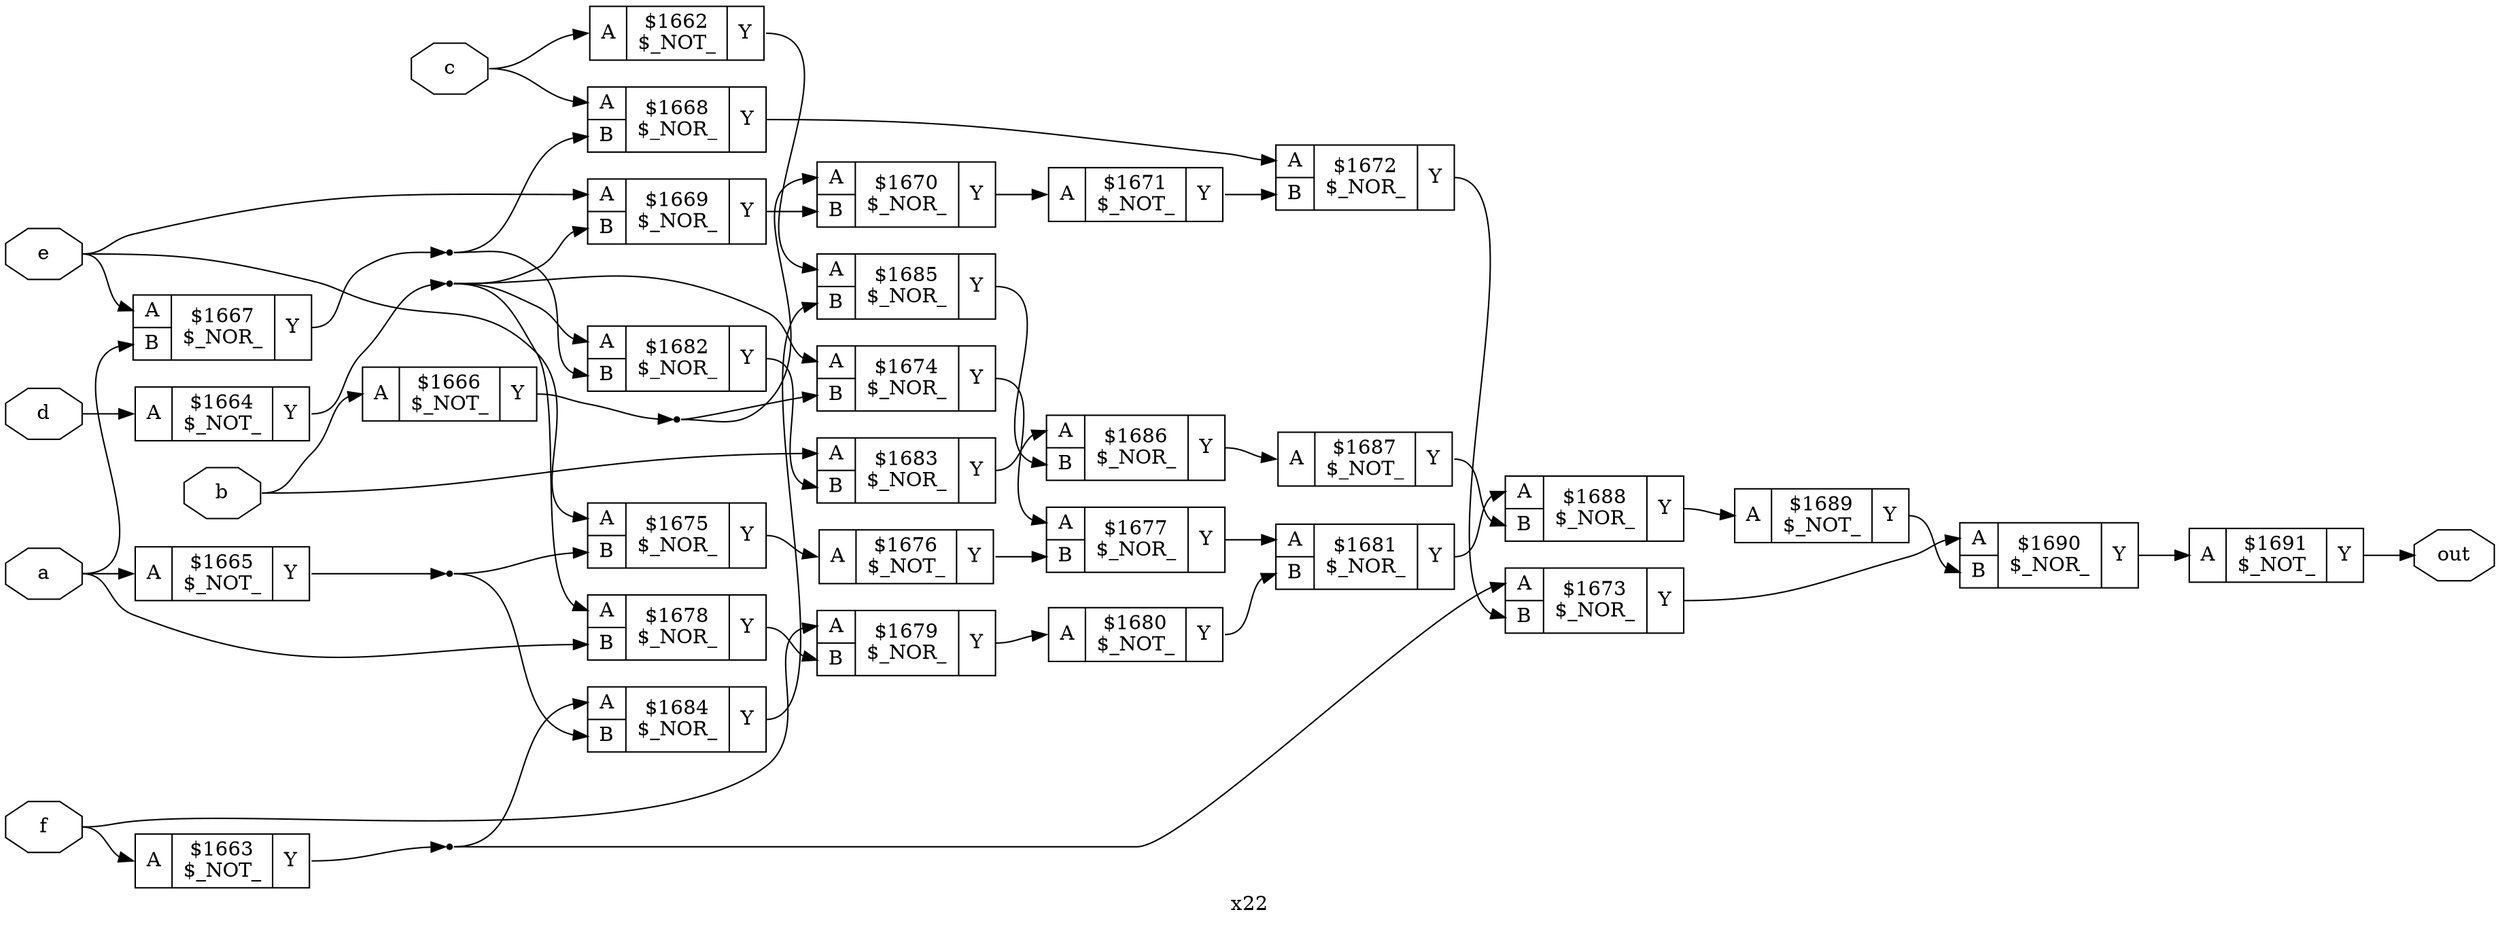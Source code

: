 digraph "x22" {
label="x22";
rankdir="LR";
remincross=true;
n30 [ shape=octagon, label="a", color="black", fontcolor="black" ];
n31 [ shape=octagon, label="b", color="black", fontcolor="black" ];
n32 [ shape=octagon, label="c", color="black", fontcolor="black" ];
n33 [ shape=octagon, label="d", color="black", fontcolor="black" ];
n34 [ shape=octagon, label="e", color="black", fontcolor="black" ];
n35 [ shape=octagon, label="f", color="black", fontcolor="black" ];
n36 [ shape=octagon, label="out", color="black", fontcolor="black" ];
c39 [ shape=record, label="{{<p37> A}|$1662\n$_NOT_|{<p38> Y}}" ];
c40 [ shape=record, label="{{<p37> A}|$1663\n$_NOT_|{<p38> Y}}" ];
c41 [ shape=record, label="{{<p37> A}|$1664\n$_NOT_|{<p38> Y}}" ];
c42 [ shape=record, label="{{<p37> A}|$1665\n$_NOT_|{<p38> Y}}" ];
c43 [ shape=record, label="{{<p37> A}|$1666\n$_NOT_|{<p38> Y}}" ];
c45 [ shape=record, label="{{<p37> A|<p44> B}|$1667\n$_NOR_|{<p38> Y}}" ];
c46 [ shape=record, label="{{<p37> A|<p44> B}|$1668\n$_NOR_|{<p38> Y}}" ];
c47 [ shape=record, label="{{<p37> A|<p44> B}|$1669\n$_NOR_|{<p38> Y}}" ];
c48 [ shape=record, label="{{<p37> A|<p44> B}|$1670\n$_NOR_|{<p38> Y}}" ];
c49 [ shape=record, label="{{<p37> A}|$1671\n$_NOT_|{<p38> Y}}" ];
c50 [ shape=record, label="{{<p37> A|<p44> B}|$1672\n$_NOR_|{<p38> Y}}" ];
c51 [ shape=record, label="{{<p37> A|<p44> B}|$1673\n$_NOR_|{<p38> Y}}" ];
c52 [ shape=record, label="{{<p37> A|<p44> B}|$1674\n$_NOR_|{<p38> Y}}" ];
c53 [ shape=record, label="{{<p37> A|<p44> B}|$1675\n$_NOR_|{<p38> Y}}" ];
c54 [ shape=record, label="{{<p37> A}|$1676\n$_NOT_|{<p38> Y}}" ];
c55 [ shape=record, label="{{<p37> A|<p44> B}|$1677\n$_NOR_|{<p38> Y}}" ];
c56 [ shape=record, label="{{<p37> A|<p44> B}|$1678\n$_NOR_|{<p38> Y}}" ];
c57 [ shape=record, label="{{<p37> A|<p44> B}|$1679\n$_NOR_|{<p38> Y}}" ];
c58 [ shape=record, label="{{<p37> A}|$1680\n$_NOT_|{<p38> Y}}" ];
c59 [ shape=record, label="{{<p37> A|<p44> B}|$1681\n$_NOR_|{<p38> Y}}" ];
c60 [ shape=record, label="{{<p37> A|<p44> B}|$1682\n$_NOR_|{<p38> Y}}" ];
c61 [ shape=record, label="{{<p37> A|<p44> B}|$1683\n$_NOR_|{<p38> Y}}" ];
c62 [ shape=record, label="{{<p37> A|<p44> B}|$1684\n$_NOR_|{<p38> Y}}" ];
c63 [ shape=record, label="{{<p37> A|<p44> B}|$1685\n$_NOR_|{<p38> Y}}" ];
c64 [ shape=record, label="{{<p37> A|<p44> B}|$1686\n$_NOR_|{<p38> Y}}" ];
c65 [ shape=record, label="{{<p37> A}|$1687\n$_NOT_|{<p38> Y}}" ];
c66 [ shape=record, label="{{<p37> A|<p44> B}|$1688\n$_NOR_|{<p38> Y}}" ];
c67 [ shape=record, label="{{<p37> A}|$1689\n$_NOT_|{<p38> Y}}" ];
c68 [ shape=record, label="{{<p37> A|<p44> B}|$1690\n$_NOR_|{<p38> Y}}" ];
c69 [ shape=record, label="{{<p37> A}|$1691\n$_NOT_|{<p38> Y}}" ];
n1 [ shape=point ];
c41:p38:e -> n1:w [color="black", label=""];
n1:e -> c47:p44:w [color="black", label=""];
n1:e -> c52:p37:w [color="black", label=""];
n1:e -> c56:p37:w [color="black", label=""];
n1:e -> c60:p37:w [color="black", label=""];
c51:p38:e -> c68:p37:w [color="black", label=""];
c52:p38:e -> c55:p37:w [color="black", label=""];
c53:p38:e -> c54:p37:w [color="black", label=""];
c54:p38:e -> c55:p44:w [color="black", label=""];
c55:p38:e -> c59:p37:w [color="black", label=""];
c56:p38:e -> c57:p44:w [color="black", label=""];
c57:p38:e -> c58:p37:w [color="black", label=""];
c58:p38:e -> c59:p44:w [color="black", label=""];
c59:p38:e -> c66:p37:w [color="black", label=""];
c60:p38:e -> c61:p44:w [color="black", label=""];
n2 [ shape=point ];
c42:p38:e -> n2:w [color="black", label=""];
n2:e -> c53:p44:w [color="black", label=""];
n2:e -> c62:p44:w [color="black", label=""];
c61:p38:e -> c64:p37:w [color="black", label=""];
c62:p38:e -> c63:p44:w [color="black", label=""];
c63:p38:e -> c64:p44:w [color="black", label=""];
c64:p38:e -> c65:p37:w [color="black", label=""];
c65:p38:e -> c66:p44:w [color="black", label=""];
c66:p38:e -> c67:p37:w [color="black", label=""];
c67:p38:e -> c68:p44:w [color="black", label=""];
c68:p38:e -> c69:p37:w [color="black", label=""];
c39:p38:e -> c63:p37:w [color="black", label=""];
n29 [ shape=point ];
c40:p38:e -> n29:w [color="black", label=""];
n29:e -> c51:p37:w [color="black", label=""];
n29:e -> c62:p37:w [color="black", label=""];
n3 [ shape=point ];
c43:p38:e -> n3:w [color="black", label=""];
n3:e -> c48:p37:w [color="black", label=""];
n3:e -> c52:p44:w [color="black", label=""];
n30:e -> c42:p37:w [color="black", label=""];
n30:e -> c45:p44:w [color="black", label=""];
n30:e -> c56:p44:w [color="black", label=""];
n31:e -> c43:p37:w [color="black", label=""];
n31:e -> c61:p37:w [color="black", label=""];
n32:e -> c39:p37:w [color="black", label=""];
n32:e -> c46:p37:w [color="black", label=""];
n33:e -> c41:p37:w [color="black", label=""];
n34:e -> c45:p37:w [color="black", label=""];
n34:e -> c47:p37:w [color="black", label=""];
n34:e -> c53:p37:w [color="black", label=""];
n35:e -> c40:p37:w [color="black", label=""];
n35:e -> c57:p37:w [color="black", label=""];
c69:p38:e -> n36:w [color="black", label=""];
n4 [ shape=point ];
c45:p38:e -> n4:w [color="black", label=""];
n4:e -> c46:p44:w [color="black", label=""];
n4:e -> c60:p44:w [color="black", label=""];
c46:p38:e -> c50:p37:w [color="black", label=""];
c47:p38:e -> c48:p44:w [color="black", label=""];
c48:p38:e -> c49:p37:w [color="black", label=""];
c49:p38:e -> c50:p44:w [color="black", label=""];
c50:p38:e -> c51:p44:w [color="black", label=""];
}
